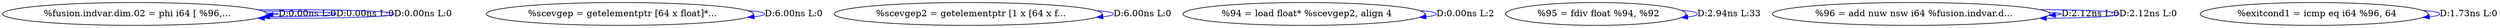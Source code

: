 digraph {
Node0x2f49440[label="  %fusion.indvar.dim.02 = phi i64 [ %96,..."];
Node0x2f49440 -> Node0x2f49440[label="D:0.00ns L:0",color=blue];
Node0x2f49440 -> Node0x2f49440[label="D:0.00ns L:0",color=blue];
Node0x2f49440 -> Node0x2f49440[label="D:0.00ns L:0",color=blue];
Node0x2f49520[label="  %scevgep = getelementptr [64 x float]*..."];
Node0x2f49520 -> Node0x2f49520[label="D:6.00ns L:0",color=blue];
Node0x2f49600[label="  %scevgep2 = getelementptr [1 x [64 x f..."];
Node0x2f49600 -> Node0x2f49600[label="D:6.00ns L:0",color=blue];
Node0x2f496e0[label="  %94 = load float* %scevgep2, align 4"];
Node0x2f496e0 -> Node0x2f496e0[label="D:0.00ns L:2",color=blue];
Node0x2f497c0[label="  %95 = fdiv float %94, %92"];
Node0x2f497c0 -> Node0x2f497c0[label="D:2.94ns L:33",color=blue];
Node0x2f49980[label="  %96 = add nuw nsw i64 %fusion.indvar.d..."];
Node0x2f49980 -> Node0x2f49980[label="D:2.12ns L:0",color=blue];
Node0x2f49980 -> Node0x2f49980[label="D:2.12ns L:0",color=blue];
Node0x2f49a60[label="  %exitcond1 = icmp eq i64 %96, 64"];
Node0x2f49a60 -> Node0x2f49a60[label="D:1.73ns L:0",color=blue];
}
